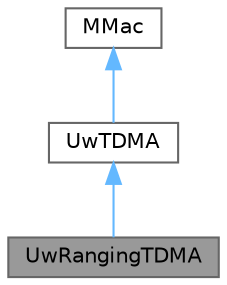 digraph "UwRangingTDMA"
{
 // LATEX_PDF_SIZE
  bgcolor="transparent";
  edge [fontname=Helvetica,fontsize=10,labelfontname=Helvetica,labelfontsize=10];
  node [fontname=Helvetica,fontsize=10,shape=box,height=0.2,width=0.4];
  Node1 [id="Node000001",label="UwRangingTDMA",height=0.2,width=0.4,color="gray40", fillcolor="grey60", style="filled", fontcolor="black",tooltip="Class that represents a UwRangingTDMA Node."];
  Node2 -> Node1 [id="edge1_Node000001_Node000002",dir="back",color="steelblue1",style="solid",tooltip=" "];
  Node2 [id="Node000002",label="UwTDMA",height=0.2,width=0.4,color="gray40", fillcolor="white", style="filled",URL="$classUwTDMA.html",tooltip="Class that represents a TDMA Node."];
  Node3 -> Node2 [id="edge2_Node000002_Node000003",dir="back",color="steelblue1",style="solid",tooltip=" "];
  Node3 [id="Node000003",label="MMac",height=0.2,width=0.4,color="gray40", fillcolor="white", style="filled",tooltip=" "];
}
